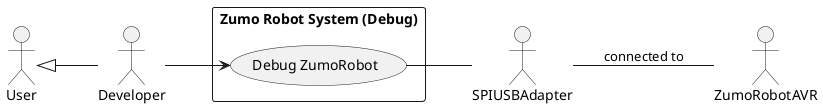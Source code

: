 @startuml
left to right direction

' Define the actors
actor Developer

actor SPIUSBAdapter
actor ZumoRobotAVR

' Define the inheritance between base and specialized users
User <|-- Developer

' Define the system border
rectangle "Zumo Robot System (Debug)" {

 usecase "Debug ZumoRobot" as debug
 
 Developer --> debug

' Define the secondary actor-use-case relationships
 debug -- SPIUSBAdapter
 
 SPIUSBAdapter -- ZumoRobotAVR : "connected to"
}
@enduml